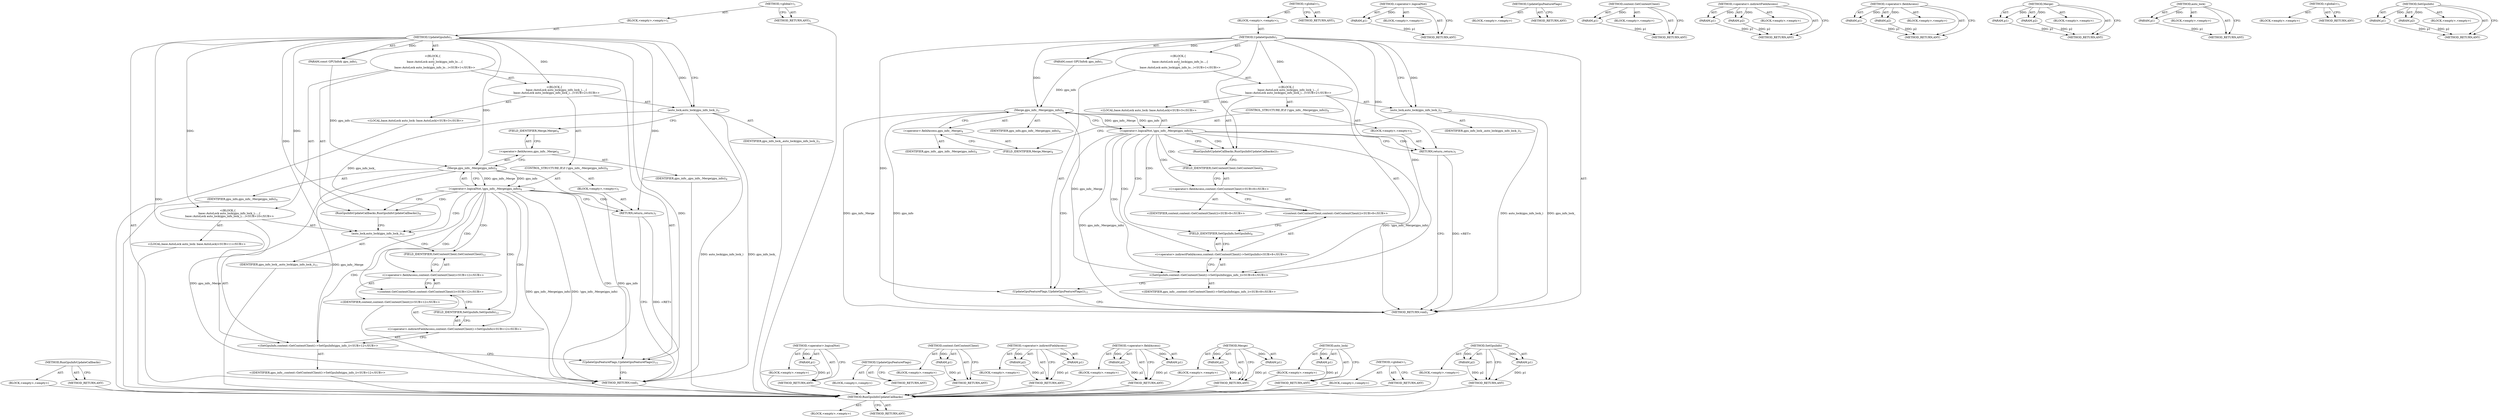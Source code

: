 digraph "SetGpuInfo" {
vulnerable_71 [label=<(METHOD,RunGpuInfoUpdateCallbacks)>];
vulnerable_72 [label=<(BLOCK,&lt;empty&gt;,&lt;empty&gt;)>];
vulnerable_73 [label=<(METHOD_RETURN,ANY)>];
vulnerable_6 [label=<(METHOD,&lt;global&gt;)<SUB>1</SUB>>];
vulnerable_7 [label=<(BLOCK,&lt;empty&gt;,&lt;empty&gt;)<SUB>1</SUB>>];
vulnerable_8 [label=<(METHOD,UpdateGpuInfo)<SUB>1</SUB>>];
vulnerable_9 [label=<(PARAM,const GPUInfo&amp; gpu_info)<SUB>1</SUB>>];
vulnerable_10 [label="<(BLOCK,{
  {
     base::AutoLock auto_lock(gpu_info_lo...,{
  {
     base::AutoLock auto_lock(gpu_info_lo...)<SUB>1</SUB>>"];
vulnerable_11 [label="<(BLOCK,{
     base::AutoLock auto_lock(gpu_info_lock_)...,{
     base::AutoLock auto_lock(gpu_info_lock_)...)<SUB>2</SUB>>"];
vulnerable_12 [label="<(LOCAL,base.AutoLock auto_lock: base.AutoLock)<SUB>3</SUB>>"];
vulnerable_13 [label=<(auto_lock,auto_lock(gpu_info_lock_))<SUB>3</SUB>>];
vulnerable_14 [label=<(IDENTIFIER,gpu_info_lock_,auto_lock(gpu_info_lock_))<SUB>3</SUB>>];
vulnerable_15 [label=<(CONTROL_STRUCTURE,IF,if (!gpu_info_.Merge(gpu_info)))<SUB>4</SUB>>];
vulnerable_16 [label=<(&lt;operator&gt;.logicalNot,!gpu_info_.Merge(gpu_info))<SUB>4</SUB>>];
vulnerable_17 [label=<(Merge,gpu_info_.Merge(gpu_info))<SUB>4</SUB>>];
vulnerable_18 [label=<(&lt;operator&gt;.fieldAccess,gpu_info_.Merge)<SUB>4</SUB>>];
vulnerable_19 [label=<(IDENTIFIER,gpu_info_,gpu_info_.Merge(gpu_info))<SUB>4</SUB>>];
vulnerable_20 [label=<(FIELD_IDENTIFIER,Merge,Merge)<SUB>4</SUB>>];
vulnerable_21 [label=<(IDENTIFIER,gpu_info,gpu_info_.Merge(gpu_info))<SUB>4</SUB>>];
vulnerable_22 [label=<(BLOCK,&lt;empty&gt;,&lt;empty&gt;)<SUB>5</SUB>>];
vulnerable_23 [label=<(RETURN,return;,return;)<SUB>5</SUB>>];
vulnerable_24 [label=<(RunGpuInfoUpdateCallbacks,RunGpuInfoUpdateCallbacks())<SUB>7</SUB>>];
vulnerable_25 [label="<(SetGpuInfo,content::GetContentClient()-&gt;SetGpuInfo(gpu_info_))<SUB>8</SUB>>"];
vulnerable_26 [label="<(&lt;operator&gt;.indirectFieldAccess,content::GetContentClient()-&gt;SetGpuInfo)<SUB>8</SUB>>"];
vulnerable_27 [label="<(content.GetContentClient,content::GetContentClient())<SUB>8</SUB>>"];
vulnerable_28 [label="<(&lt;operator&gt;.fieldAccess,content::GetContentClient)<SUB>8</SUB>>"];
vulnerable_29 [label="<(IDENTIFIER,content,content::GetContentClient())<SUB>8</SUB>>"];
vulnerable_30 [label=<(FIELD_IDENTIFIER,GetContentClient,GetContentClient)<SUB>8</SUB>>];
vulnerable_31 [label=<(FIELD_IDENTIFIER,SetGpuInfo,SetGpuInfo)<SUB>8</SUB>>];
vulnerable_32 [label="<(IDENTIFIER,gpu_info_,content::GetContentClient()-&gt;SetGpuInfo(gpu_info_))<SUB>8</SUB>>"];
vulnerable_33 [label=<(UpdateGpuFeatureFlags,UpdateGpuFeatureFlags())<SUB>11</SUB>>];
vulnerable_34 [label=<(METHOD_RETURN,void)<SUB>1</SUB>>];
vulnerable_36 [label=<(METHOD_RETURN,ANY)<SUB>1</SUB>>];
vulnerable_57 [label=<(METHOD,&lt;operator&gt;.logicalNot)>];
vulnerable_58 [label=<(PARAM,p1)>];
vulnerable_59 [label=<(BLOCK,&lt;empty&gt;,&lt;empty&gt;)>];
vulnerable_60 [label=<(METHOD_RETURN,ANY)>];
vulnerable_88 [label=<(METHOD,UpdateGpuFeatureFlags)>];
vulnerable_89 [label=<(BLOCK,&lt;empty&gt;,&lt;empty&gt;)>];
vulnerable_90 [label=<(METHOD_RETURN,ANY)>];
vulnerable_84 [label=<(METHOD,content.GetContentClient)>];
vulnerable_85 [label=<(PARAM,p1)>];
vulnerable_86 [label=<(BLOCK,&lt;empty&gt;,&lt;empty&gt;)>];
vulnerable_87 [label=<(METHOD_RETURN,ANY)>];
vulnerable_79 [label=<(METHOD,&lt;operator&gt;.indirectFieldAccess)>];
vulnerable_80 [label=<(PARAM,p1)>];
vulnerable_81 [label=<(PARAM,p2)>];
vulnerable_82 [label=<(BLOCK,&lt;empty&gt;,&lt;empty&gt;)>];
vulnerable_83 [label=<(METHOD_RETURN,ANY)>];
vulnerable_66 [label=<(METHOD,&lt;operator&gt;.fieldAccess)>];
vulnerable_67 [label=<(PARAM,p1)>];
vulnerable_68 [label=<(PARAM,p2)>];
vulnerable_69 [label=<(BLOCK,&lt;empty&gt;,&lt;empty&gt;)>];
vulnerable_70 [label=<(METHOD_RETURN,ANY)>];
vulnerable_61 [label=<(METHOD,Merge)>];
vulnerable_62 [label=<(PARAM,p1)>];
vulnerable_63 [label=<(PARAM,p2)>];
vulnerable_64 [label=<(BLOCK,&lt;empty&gt;,&lt;empty&gt;)>];
vulnerable_65 [label=<(METHOD_RETURN,ANY)>];
vulnerable_53 [label=<(METHOD,auto_lock)>];
vulnerable_54 [label=<(PARAM,p1)>];
vulnerable_55 [label=<(BLOCK,&lt;empty&gt;,&lt;empty&gt;)>];
vulnerable_56 [label=<(METHOD_RETURN,ANY)>];
vulnerable_47 [label=<(METHOD,&lt;global&gt;)<SUB>1</SUB>>];
vulnerable_48 [label=<(BLOCK,&lt;empty&gt;,&lt;empty&gt;)>];
vulnerable_49 [label=<(METHOD_RETURN,ANY)>];
vulnerable_74 [label=<(METHOD,SetGpuInfo)>];
vulnerable_75 [label=<(PARAM,p1)>];
vulnerable_76 [label=<(PARAM,p2)>];
vulnerable_77 [label=<(BLOCK,&lt;empty&gt;,&lt;empty&gt;)>];
vulnerable_78 [label=<(METHOD_RETURN,ANY)>];
fixed_75 [label=<(METHOD,RunGpuInfoUpdateCallbacks)>];
fixed_76 [label=<(BLOCK,&lt;empty&gt;,&lt;empty&gt;)>];
fixed_77 [label=<(METHOD_RETURN,ANY)>];
fixed_6 [label=<(METHOD,&lt;global&gt;)<SUB>1</SUB>>];
fixed_7 [label=<(BLOCK,&lt;empty&gt;,&lt;empty&gt;)<SUB>1</SUB>>];
fixed_8 [label=<(METHOD,UpdateGpuInfo)<SUB>1</SUB>>];
fixed_9 [label=<(PARAM,const GPUInfo&amp; gpu_info)<SUB>1</SUB>>];
fixed_10 [label="<(BLOCK,{
  {
     base::AutoLock auto_lock(gpu_info_lo...,{
  {
     base::AutoLock auto_lock(gpu_info_lo...)<SUB>1</SUB>>"];
fixed_11 [label="<(BLOCK,{
     base::AutoLock auto_lock(gpu_info_lock_)...,{
     base::AutoLock auto_lock(gpu_info_lock_)...)<SUB>2</SUB>>"];
fixed_12 [label="<(LOCAL,base.AutoLock auto_lock: base.AutoLock)<SUB>3</SUB>>"];
fixed_13 [label=<(auto_lock,auto_lock(gpu_info_lock_))<SUB>3</SUB>>];
fixed_14 [label=<(IDENTIFIER,gpu_info_lock_,auto_lock(gpu_info_lock_))<SUB>3</SUB>>];
fixed_15 [label=<(CONTROL_STRUCTURE,IF,if (!gpu_info_.Merge(gpu_info)))<SUB>4</SUB>>];
fixed_16 [label=<(&lt;operator&gt;.logicalNot,!gpu_info_.Merge(gpu_info))<SUB>4</SUB>>];
fixed_17 [label=<(Merge,gpu_info_.Merge(gpu_info))<SUB>4</SUB>>];
fixed_18 [label=<(&lt;operator&gt;.fieldAccess,gpu_info_.Merge)<SUB>4</SUB>>];
fixed_19 [label=<(IDENTIFIER,gpu_info_,gpu_info_.Merge(gpu_info))<SUB>4</SUB>>];
fixed_20 [label=<(FIELD_IDENTIFIER,Merge,Merge)<SUB>4</SUB>>];
fixed_21 [label=<(IDENTIFIER,gpu_info,gpu_info_.Merge(gpu_info))<SUB>4</SUB>>];
fixed_22 [label=<(BLOCK,&lt;empty&gt;,&lt;empty&gt;)<SUB>5</SUB>>];
fixed_23 [label=<(RETURN,return;,return;)<SUB>5</SUB>>];
fixed_24 [label=<(RunGpuInfoUpdateCallbacks,RunGpuInfoUpdateCallbacks())<SUB>8</SUB>>];
fixed_25 [label="<(BLOCK,{
    base::AutoLock auto_lock(gpu_info_lock_);...,{
    base::AutoLock auto_lock(gpu_info_lock_);...)<SUB>10</SUB>>"];
fixed_26 [label="<(LOCAL,base.AutoLock auto_lock: base.AutoLock)<SUB>11</SUB>>"];
fixed_27 [label=<(auto_lock,auto_lock(gpu_info_lock_))<SUB>11</SUB>>];
fixed_28 [label=<(IDENTIFIER,gpu_info_lock_,auto_lock(gpu_info_lock_))<SUB>11</SUB>>];
fixed_29 [label="<(SetGpuInfo,content::GetContentClient()-&gt;SetGpuInfo(gpu_info_))<SUB>12</SUB>>"];
fixed_30 [label="<(&lt;operator&gt;.indirectFieldAccess,content::GetContentClient()-&gt;SetGpuInfo)<SUB>12</SUB>>"];
fixed_31 [label="<(content.GetContentClient,content::GetContentClient())<SUB>12</SUB>>"];
fixed_32 [label="<(&lt;operator&gt;.fieldAccess,content::GetContentClient)<SUB>12</SUB>>"];
fixed_33 [label="<(IDENTIFIER,content,content::GetContentClient())<SUB>12</SUB>>"];
fixed_34 [label=<(FIELD_IDENTIFIER,GetContentClient,GetContentClient)<SUB>12</SUB>>];
fixed_35 [label=<(FIELD_IDENTIFIER,SetGpuInfo,SetGpuInfo)<SUB>12</SUB>>];
fixed_36 [label="<(IDENTIFIER,gpu_info_,content::GetContentClient()-&gt;SetGpuInfo(gpu_info_))<SUB>12</SUB>>"];
fixed_37 [label=<(UpdateGpuFeatureFlags,UpdateGpuFeatureFlags())<SUB>15</SUB>>];
fixed_38 [label=<(METHOD_RETURN,void)<SUB>1</SUB>>];
fixed_40 [label=<(METHOD_RETURN,ANY)<SUB>1</SUB>>];
fixed_61 [label=<(METHOD,&lt;operator&gt;.logicalNot)>];
fixed_62 [label=<(PARAM,p1)>];
fixed_63 [label=<(BLOCK,&lt;empty&gt;,&lt;empty&gt;)>];
fixed_64 [label=<(METHOD_RETURN,ANY)>];
fixed_92 [label=<(METHOD,UpdateGpuFeatureFlags)>];
fixed_93 [label=<(BLOCK,&lt;empty&gt;,&lt;empty&gt;)>];
fixed_94 [label=<(METHOD_RETURN,ANY)>];
fixed_88 [label=<(METHOD,content.GetContentClient)>];
fixed_89 [label=<(PARAM,p1)>];
fixed_90 [label=<(BLOCK,&lt;empty&gt;,&lt;empty&gt;)>];
fixed_91 [label=<(METHOD_RETURN,ANY)>];
fixed_83 [label=<(METHOD,&lt;operator&gt;.indirectFieldAccess)>];
fixed_84 [label=<(PARAM,p1)>];
fixed_85 [label=<(PARAM,p2)>];
fixed_86 [label=<(BLOCK,&lt;empty&gt;,&lt;empty&gt;)>];
fixed_87 [label=<(METHOD_RETURN,ANY)>];
fixed_70 [label=<(METHOD,&lt;operator&gt;.fieldAccess)>];
fixed_71 [label=<(PARAM,p1)>];
fixed_72 [label=<(PARAM,p2)>];
fixed_73 [label=<(BLOCK,&lt;empty&gt;,&lt;empty&gt;)>];
fixed_74 [label=<(METHOD_RETURN,ANY)>];
fixed_65 [label=<(METHOD,Merge)>];
fixed_66 [label=<(PARAM,p1)>];
fixed_67 [label=<(PARAM,p2)>];
fixed_68 [label=<(BLOCK,&lt;empty&gt;,&lt;empty&gt;)>];
fixed_69 [label=<(METHOD_RETURN,ANY)>];
fixed_57 [label=<(METHOD,auto_lock)>];
fixed_58 [label=<(PARAM,p1)>];
fixed_59 [label=<(BLOCK,&lt;empty&gt;,&lt;empty&gt;)>];
fixed_60 [label=<(METHOD_RETURN,ANY)>];
fixed_51 [label=<(METHOD,&lt;global&gt;)<SUB>1</SUB>>];
fixed_52 [label=<(BLOCK,&lt;empty&gt;,&lt;empty&gt;)>];
fixed_53 [label=<(METHOD_RETURN,ANY)>];
fixed_78 [label=<(METHOD,SetGpuInfo)>];
fixed_79 [label=<(PARAM,p1)>];
fixed_80 [label=<(PARAM,p2)>];
fixed_81 [label=<(BLOCK,&lt;empty&gt;,&lt;empty&gt;)>];
fixed_82 [label=<(METHOD_RETURN,ANY)>];
vulnerable_71 -> vulnerable_72  [key=0, label="AST: "];
vulnerable_71 -> vulnerable_73  [key=0, label="AST: "];
vulnerable_71 -> vulnerable_73  [key=1, label="CFG: "];
vulnerable_6 -> vulnerable_7  [key=0, label="AST: "];
vulnerable_6 -> vulnerable_36  [key=0, label="AST: "];
vulnerable_6 -> vulnerable_36  [key=1, label="CFG: "];
vulnerable_7 -> vulnerable_8  [key=0, label="AST: "];
vulnerable_8 -> vulnerable_9  [key=0, label="AST: "];
vulnerable_8 -> vulnerable_9  [key=1, label="DDG: "];
vulnerable_8 -> vulnerable_10  [key=0, label="AST: "];
vulnerable_8 -> vulnerable_34  [key=0, label="AST: "];
vulnerable_8 -> vulnerable_13  [key=0, label="CFG: "];
vulnerable_8 -> vulnerable_13  [key=1, label="DDG: "];
vulnerable_8 -> vulnerable_11  [key=0, label="DDG: "];
vulnerable_8 -> vulnerable_33  [key=0, label="DDG: "];
vulnerable_8 -> vulnerable_24  [key=0, label="DDG: "];
vulnerable_8 -> vulnerable_25  [key=0, label="DDG: "];
vulnerable_8 -> vulnerable_23  [key=0, label="DDG: "];
vulnerable_8 -> vulnerable_17  [key=0, label="DDG: "];
vulnerable_9 -> vulnerable_17  [key=0, label="DDG: gpu_info"];
vulnerable_10 -> vulnerable_11  [key=0, label="AST: "];
vulnerable_10 -> vulnerable_33  [key=0, label="AST: "];
vulnerable_11 -> vulnerable_12  [key=0, label="AST: "];
vulnerable_11 -> vulnerable_13  [key=0, label="AST: "];
vulnerable_11 -> vulnerable_15  [key=0, label="AST: "];
vulnerable_11 -> vulnerable_24  [key=0, label="AST: "];
vulnerable_11 -> vulnerable_25  [key=0, label="AST: "];
vulnerable_13 -> vulnerable_14  [key=0, label="AST: "];
vulnerable_13 -> vulnerable_20  [key=0, label="CFG: "];
vulnerable_13 -> vulnerable_34  [key=0, label="DDG: auto_lock(gpu_info_lock_)"];
vulnerable_13 -> vulnerable_34  [key=1, label="DDG: gpu_info_lock_"];
vulnerable_15 -> vulnerable_16  [key=0, label="AST: "];
vulnerable_15 -> vulnerable_22  [key=0, label="AST: "];
vulnerable_16 -> vulnerable_17  [key=0, label="AST: "];
vulnerable_16 -> vulnerable_23  [key=0, label="CFG: "];
vulnerable_16 -> vulnerable_23  [key=1, label="CDG: "];
vulnerable_16 -> vulnerable_24  [key=0, label="CFG: "];
vulnerable_16 -> vulnerable_24  [key=1, label="CDG: "];
vulnerable_16 -> vulnerable_34  [key=0, label="DDG: gpu_info_.Merge(gpu_info)"];
vulnerable_16 -> vulnerable_34  [key=1, label="DDG: !gpu_info_.Merge(gpu_info)"];
vulnerable_16 -> vulnerable_30  [key=0, label="CDG: "];
vulnerable_16 -> vulnerable_33  [key=0, label="CDG: "];
vulnerable_16 -> vulnerable_26  [key=0, label="CDG: "];
vulnerable_16 -> vulnerable_28  [key=0, label="CDG: "];
vulnerable_16 -> vulnerable_25  [key=0, label="CDG: "];
vulnerable_16 -> vulnerable_27  [key=0, label="CDG: "];
vulnerable_16 -> vulnerable_31  [key=0, label="CDG: "];
vulnerable_17 -> vulnerable_18  [key=0, label="AST: "];
vulnerable_17 -> vulnerable_21  [key=0, label="AST: "];
vulnerable_17 -> vulnerable_16  [key=0, label="CFG: "];
vulnerable_17 -> vulnerable_16  [key=1, label="DDG: gpu_info_.Merge"];
vulnerable_17 -> vulnerable_16  [key=2, label="DDG: gpu_info"];
vulnerable_17 -> vulnerable_34  [key=0, label="DDG: gpu_info_.Merge"];
vulnerable_17 -> vulnerable_34  [key=1, label="DDG: gpu_info"];
vulnerable_17 -> vulnerable_25  [key=0, label="DDG: gpu_info_.Merge"];
vulnerable_18 -> vulnerable_19  [key=0, label="AST: "];
vulnerable_18 -> vulnerable_20  [key=0, label="AST: "];
vulnerable_18 -> vulnerable_17  [key=0, label="CFG: "];
vulnerable_20 -> vulnerable_18  [key=0, label="CFG: "];
vulnerable_22 -> vulnerable_23  [key=0, label="AST: "];
vulnerable_23 -> vulnerable_34  [key=0, label="CFG: "];
vulnerable_23 -> vulnerable_34  [key=1, label="DDG: &lt;RET&gt;"];
vulnerable_24 -> vulnerable_30  [key=0, label="CFG: "];
vulnerable_25 -> vulnerable_26  [key=0, label="AST: "];
vulnerable_25 -> vulnerable_32  [key=0, label="AST: "];
vulnerable_25 -> vulnerable_33  [key=0, label="CFG: "];
vulnerable_26 -> vulnerable_27  [key=0, label="AST: "];
vulnerable_26 -> vulnerable_31  [key=0, label="AST: "];
vulnerable_26 -> vulnerable_25  [key=0, label="CFG: "];
vulnerable_27 -> vulnerable_28  [key=0, label="AST: "];
vulnerable_27 -> vulnerable_31  [key=0, label="CFG: "];
vulnerable_28 -> vulnerable_29  [key=0, label="AST: "];
vulnerable_28 -> vulnerable_30  [key=0, label="AST: "];
vulnerable_28 -> vulnerable_27  [key=0, label="CFG: "];
vulnerable_30 -> vulnerable_28  [key=0, label="CFG: "];
vulnerable_31 -> vulnerable_26  [key=0, label="CFG: "];
vulnerable_33 -> vulnerable_34  [key=0, label="CFG: "];
vulnerable_57 -> vulnerable_58  [key=0, label="AST: "];
vulnerable_57 -> vulnerable_58  [key=1, label="DDG: "];
vulnerable_57 -> vulnerable_59  [key=0, label="AST: "];
vulnerable_57 -> vulnerable_60  [key=0, label="AST: "];
vulnerable_57 -> vulnerable_60  [key=1, label="CFG: "];
vulnerable_58 -> vulnerable_60  [key=0, label="DDG: p1"];
vulnerable_88 -> vulnerable_89  [key=0, label="AST: "];
vulnerable_88 -> vulnerable_90  [key=0, label="AST: "];
vulnerable_88 -> vulnerable_90  [key=1, label="CFG: "];
vulnerable_84 -> vulnerable_85  [key=0, label="AST: "];
vulnerable_84 -> vulnerable_85  [key=1, label="DDG: "];
vulnerable_84 -> vulnerable_86  [key=0, label="AST: "];
vulnerable_84 -> vulnerable_87  [key=0, label="AST: "];
vulnerable_84 -> vulnerable_87  [key=1, label="CFG: "];
vulnerable_85 -> vulnerable_87  [key=0, label="DDG: p1"];
vulnerable_79 -> vulnerable_80  [key=0, label="AST: "];
vulnerable_79 -> vulnerable_80  [key=1, label="DDG: "];
vulnerable_79 -> vulnerable_82  [key=0, label="AST: "];
vulnerable_79 -> vulnerable_81  [key=0, label="AST: "];
vulnerable_79 -> vulnerable_81  [key=1, label="DDG: "];
vulnerable_79 -> vulnerable_83  [key=0, label="AST: "];
vulnerable_79 -> vulnerable_83  [key=1, label="CFG: "];
vulnerable_80 -> vulnerable_83  [key=0, label="DDG: p1"];
vulnerable_81 -> vulnerable_83  [key=0, label="DDG: p2"];
vulnerable_66 -> vulnerable_67  [key=0, label="AST: "];
vulnerable_66 -> vulnerable_67  [key=1, label="DDG: "];
vulnerable_66 -> vulnerable_69  [key=0, label="AST: "];
vulnerable_66 -> vulnerable_68  [key=0, label="AST: "];
vulnerable_66 -> vulnerable_68  [key=1, label="DDG: "];
vulnerable_66 -> vulnerable_70  [key=0, label="AST: "];
vulnerable_66 -> vulnerable_70  [key=1, label="CFG: "];
vulnerable_67 -> vulnerable_70  [key=0, label="DDG: p1"];
vulnerable_68 -> vulnerable_70  [key=0, label="DDG: p2"];
vulnerable_61 -> vulnerable_62  [key=0, label="AST: "];
vulnerable_61 -> vulnerable_62  [key=1, label="DDG: "];
vulnerable_61 -> vulnerable_64  [key=0, label="AST: "];
vulnerable_61 -> vulnerable_63  [key=0, label="AST: "];
vulnerable_61 -> vulnerable_63  [key=1, label="DDG: "];
vulnerable_61 -> vulnerable_65  [key=0, label="AST: "];
vulnerable_61 -> vulnerable_65  [key=1, label="CFG: "];
vulnerable_62 -> vulnerable_65  [key=0, label="DDG: p1"];
vulnerable_63 -> vulnerable_65  [key=0, label="DDG: p2"];
vulnerable_53 -> vulnerable_54  [key=0, label="AST: "];
vulnerable_53 -> vulnerable_54  [key=1, label="DDG: "];
vulnerable_53 -> vulnerable_55  [key=0, label="AST: "];
vulnerable_53 -> vulnerable_56  [key=0, label="AST: "];
vulnerable_53 -> vulnerable_56  [key=1, label="CFG: "];
vulnerable_54 -> vulnerable_56  [key=0, label="DDG: p1"];
vulnerable_47 -> vulnerable_48  [key=0, label="AST: "];
vulnerable_47 -> vulnerable_49  [key=0, label="AST: "];
vulnerable_47 -> vulnerable_49  [key=1, label="CFG: "];
vulnerable_74 -> vulnerable_75  [key=0, label="AST: "];
vulnerable_74 -> vulnerable_75  [key=1, label="DDG: "];
vulnerable_74 -> vulnerable_77  [key=0, label="AST: "];
vulnerable_74 -> vulnerable_76  [key=0, label="AST: "];
vulnerable_74 -> vulnerable_76  [key=1, label="DDG: "];
vulnerable_74 -> vulnerable_78  [key=0, label="AST: "];
vulnerable_74 -> vulnerable_78  [key=1, label="CFG: "];
vulnerable_75 -> vulnerable_78  [key=0, label="DDG: p1"];
vulnerable_76 -> vulnerable_78  [key=0, label="DDG: p2"];
fixed_75 -> fixed_76  [key=0, label="AST: "];
fixed_75 -> fixed_77  [key=0, label="AST: "];
fixed_75 -> fixed_77  [key=1, label="CFG: "];
fixed_76 -> vulnerable_71  [key=0];
fixed_77 -> vulnerable_71  [key=0];
fixed_6 -> fixed_7  [key=0, label="AST: "];
fixed_6 -> fixed_40  [key=0, label="AST: "];
fixed_6 -> fixed_40  [key=1, label="CFG: "];
fixed_7 -> fixed_8  [key=0, label="AST: "];
fixed_8 -> fixed_9  [key=0, label="AST: "];
fixed_8 -> fixed_9  [key=1, label="DDG: "];
fixed_8 -> fixed_10  [key=0, label="AST: "];
fixed_8 -> fixed_38  [key=0, label="AST: "];
fixed_8 -> fixed_13  [key=0, label="CFG: "];
fixed_8 -> fixed_13  [key=1, label="DDG: "];
fixed_8 -> fixed_11  [key=0, label="DDG: "];
fixed_8 -> fixed_24  [key=0, label="DDG: "];
fixed_8 -> fixed_25  [key=0, label="DDG: "];
fixed_8 -> fixed_37  [key=0, label="DDG: "];
fixed_8 -> fixed_27  [key=0, label="DDG: "];
fixed_8 -> fixed_29  [key=0, label="DDG: "];
fixed_8 -> fixed_23  [key=0, label="DDG: "];
fixed_8 -> fixed_17  [key=0, label="DDG: "];
fixed_9 -> fixed_17  [key=0, label="DDG: gpu_info"];
fixed_10 -> fixed_11  [key=0, label="AST: "];
fixed_10 -> fixed_24  [key=0, label="AST: "];
fixed_10 -> fixed_25  [key=0, label="AST: "];
fixed_10 -> fixed_37  [key=0, label="AST: "];
fixed_11 -> fixed_12  [key=0, label="AST: "];
fixed_11 -> fixed_13  [key=0, label="AST: "];
fixed_11 -> fixed_15  [key=0, label="AST: "];
fixed_12 -> vulnerable_71  [key=0];
fixed_13 -> fixed_14  [key=0, label="AST: "];
fixed_13 -> fixed_20  [key=0, label="CFG: "];
fixed_13 -> fixed_38  [key=0, label="DDG: gpu_info_lock_"];
fixed_13 -> fixed_38  [key=1, label="DDG: auto_lock(gpu_info_lock_)"];
fixed_13 -> fixed_27  [key=0, label="DDG: gpu_info_lock_"];
fixed_14 -> vulnerable_71  [key=0];
fixed_15 -> fixed_16  [key=0, label="AST: "];
fixed_15 -> fixed_22  [key=0, label="AST: "];
fixed_16 -> fixed_17  [key=0, label="AST: "];
fixed_16 -> fixed_23  [key=0, label="CFG: "];
fixed_16 -> fixed_23  [key=1, label="CDG: "];
fixed_16 -> fixed_24  [key=0, label="CFG: "];
fixed_16 -> fixed_24  [key=1, label="CDG: "];
fixed_16 -> fixed_38  [key=0, label="DDG: gpu_info_.Merge(gpu_info)"];
fixed_16 -> fixed_38  [key=1, label="DDG: !gpu_info_.Merge(gpu_info)"];
fixed_16 -> fixed_30  [key=0, label="CDG: "];
fixed_16 -> fixed_29  [key=0, label="CDG: "];
fixed_16 -> fixed_34  [key=0, label="CDG: "];
fixed_16 -> fixed_32  [key=0, label="CDG: "];
fixed_16 -> fixed_35  [key=0, label="CDG: "];
fixed_16 -> fixed_37  [key=0, label="CDG: "];
fixed_16 -> fixed_27  [key=0, label="CDG: "];
fixed_16 -> fixed_31  [key=0, label="CDG: "];
fixed_17 -> fixed_18  [key=0, label="AST: "];
fixed_17 -> fixed_21  [key=0, label="AST: "];
fixed_17 -> fixed_16  [key=0, label="CFG: "];
fixed_17 -> fixed_16  [key=1, label="DDG: gpu_info_.Merge"];
fixed_17 -> fixed_16  [key=2, label="DDG: gpu_info"];
fixed_17 -> fixed_38  [key=0, label="DDG: gpu_info_.Merge"];
fixed_17 -> fixed_38  [key=1, label="DDG: gpu_info"];
fixed_17 -> fixed_29  [key=0, label="DDG: gpu_info_.Merge"];
fixed_18 -> fixed_19  [key=0, label="AST: "];
fixed_18 -> fixed_20  [key=0, label="AST: "];
fixed_18 -> fixed_17  [key=0, label="CFG: "];
fixed_19 -> vulnerable_71  [key=0];
fixed_20 -> fixed_18  [key=0, label="CFG: "];
fixed_21 -> vulnerable_71  [key=0];
fixed_22 -> fixed_23  [key=0, label="AST: "];
fixed_23 -> fixed_38  [key=0, label="CFG: "];
fixed_23 -> fixed_38  [key=1, label="DDG: &lt;RET&gt;"];
fixed_24 -> fixed_27  [key=0, label="CFG: "];
fixed_25 -> fixed_26  [key=0, label="AST: "];
fixed_25 -> fixed_27  [key=0, label="AST: "];
fixed_25 -> fixed_29  [key=0, label="AST: "];
fixed_26 -> vulnerable_71  [key=0];
fixed_27 -> fixed_28  [key=0, label="AST: "];
fixed_27 -> fixed_34  [key=0, label="CFG: "];
fixed_28 -> vulnerable_71  [key=0];
fixed_29 -> fixed_30  [key=0, label="AST: "];
fixed_29 -> fixed_36  [key=0, label="AST: "];
fixed_29 -> fixed_37  [key=0, label="CFG: "];
fixed_30 -> fixed_31  [key=0, label="AST: "];
fixed_30 -> fixed_35  [key=0, label="AST: "];
fixed_30 -> fixed_29  [key=0, label="CFG: "];
fixed_31 -> fixed_32  [key=0, label="AST: "];
fixed_31 -> fixed_35  [key=0, label="CFG: "];
fixed_32 -> fixed_33  [key=0, label="AST: "];
fixed_32 -> fixed_34  [key=0, label="AST: "];
fixed_32 -> fixed_31  [key=0, label="CFG: "];
fixed_33 -> vulnerable_71  [key=0];
fixed_34 -> fixed_32  [key=0, label="CFG: "];
fixed_35 -> fixed_30  [key=0, label="CFG: "];
fixed_36 -> vulnerable_71  [key=0];
fixed_37 -> fixed_38  [key=0, label="CFG: "];
fixed_38 -> vulnerable_71  [key=0];
fixed_40 -> vulnerable_71  [key=0];
fixed_61 -> fixed_62  [key=0, label="AST: "];
fixed_61 -> fixed_62  [key=1, label="DDG: "];
fixed_61 -> fixed_63  [key=0, label="AST: "];
fixed_61 -> fixed_64  [key=0, label="AST: "];
fixed_61 -> fixed_64  [key=1, label="CFG: "];
fixed_62 -> fixed_64  [key=0, label="DDG: p1"];
fixed_63 -> vulnerable_71  [key=0];
fixed_64 -> vulnerable_71  [key=0];
fixed_92 -> fixed_93  [key=0, label="AST: "];
fixed_92 -> fixed_94  [key=0, label="AST: "];
fixed_92 -> fixed_94  [key=1, label="CFG: "];
fixed_93 -> vulnerable_71  [key=0];
fixed_94 -> vulnerable_71  [key=0];
fixed_88 -> fixed_89  [key=0, label="AST: "];
fixed_88 -> fixed_89  [key=1, label="DDG: "];
fixed_88 -> fixed_90  [key=0, label="AST: "];
fixed_88 -> fixed_91  [key=0, label="AST: "];
fixed_88 -> fixed_91  [key=1, label="CFG: "];
fixed_89 -> fixed_91  [key=0, label="DDG: p1"];
fixed_90 -> vulnerable_71  [key=0];
fixed_91 -> vulnerable_71  [key=0];
fixed_83 -> fixed_84  [key=0, label="AST: "];
fixed_83 -> fixed_84  [key=1, label="DDG: "];
fixed_83 -> fixed_86  [key=0, label="AST: "];
fixed_83 -> fixed_85  [key=0, label="AST: "];
fixed_83 -> fixed_85  [key=1, label="DDG: "];
fixed_83 -> fixed_87  [key=0, label="AST: "];
fixed_83 -> fixed_87  [key=1, label="CFG: "];
fixed_84 -> fixed_87  [key=0, label="DDG: p1"];
fixed_85 -> fixed_87  [key=0, label="DDG: p2"];
fixed_86 -> vulnerable_71  [key=0];
fixed_87 -> vulnerable_71  [key=0];
fixed_70 -> fixed_71  [key=0, label="AST: "];
fixed_70 -> fixed_71  [key=1, label="DDG: "];
fixed_70 -> fixed_73  [key=0, label="AST: "];
fixed_70 -> fixed_72  [key=0, label="AST: "];
fixed_70 -> fixed_72  [key=1, label="DDG: "];
fixed_70 -> fixed_74  [key=0, label="AST: "];
fixed_70 -> fixed_74  [key=1, label="CFG: "];
fixed_71 -> fixed_74  [key=0, label="DDG: p1"];
fixed_72 -> fixed_74  [key=0, label="DDG: p2"];
fixed_73 -> vulnerable_71  [key=0];
fixed_74 -> vulnerable_71  [key=0];
fixed_65 -> fixed_66  [key=0, label="AST: "];
fixed_65 -> fixed_66  [key=1, label="DDG: "];
fixed_65 -> fixed_68  [key=0, label="AST: "];
fixed_65 -> fixed_67  [key=0, label="AST: "];
fixed_65 -> fixed_67  [key=1, label="DDG: "];
fixed_65 -> fixed_69  [key=0, label="AST: "];
fixed_65 -> fixed_69  [key=1, label="CFG: "];
fixed_66 -> fixed_69  [key=0, label="DDG: p1"];
fixed_67 -> fixed_69  [key=0, label="DDG: p2"];
fixed_68 -> vulnerable_71  [key=0];
fixed_69 -> vulnerable_71  [key=0];
fixed_57 -> fixed_58  [key=0, label="AST: "];
fixed_57 -> fixed_58  [key=1, label="DDG: "];
fixed_57 -> fixed_59  [key=0, label="AST: "];
fixed_57 -> fixed_60  [key=0, label="AST: "];
fixed_57 -> fixed_60  [key=1, label="CFG: "];
fixed_58 -> fixed_60  [key=0, label="DDG: p1"];
fixed_59 -> vulnerable_71  [key=0];
fixed_60 -> vulnerable_71  [key=0];
fixed_51 -> fixed_52  [key=0, label="AST: "];
fixed_51 -> fixed_53  [key=0, label="AST: "];
fixed_51 -> fixed_53  [key=1, label="CFG: "];
fixed_52 -> vulnerable_71  [key=0];
fixed_53 -> vulnerable_71  [key=0];
fixed_78 -> fixed_79  [key=0, label="AST: "];
fixed_78 -> fixed_79  [key=1, label="DDG: "];
fixed_78 -> fixed_81  [key=0, label="AST: "];
fixed_78 -> fixed_80  [key=0, label="AST: "];
fixed_78 -> fixed_80  [key=1, label="DDG: "];
fixed_78 -> fixed_82  [key=0, label="AST: "];
fixed_78 -> fixed_82  [key=1, label="CFG: "];
fixed_79 -> fixed_82  [key=0, label="DDG: p1"];
fixed_80 -> fixed_82  [key=0, label="DDG: p2"];
fixed_81 -> vulnerable_71  [key=0];
fixed_82 -> vulnerable_71  [key=0];
}
